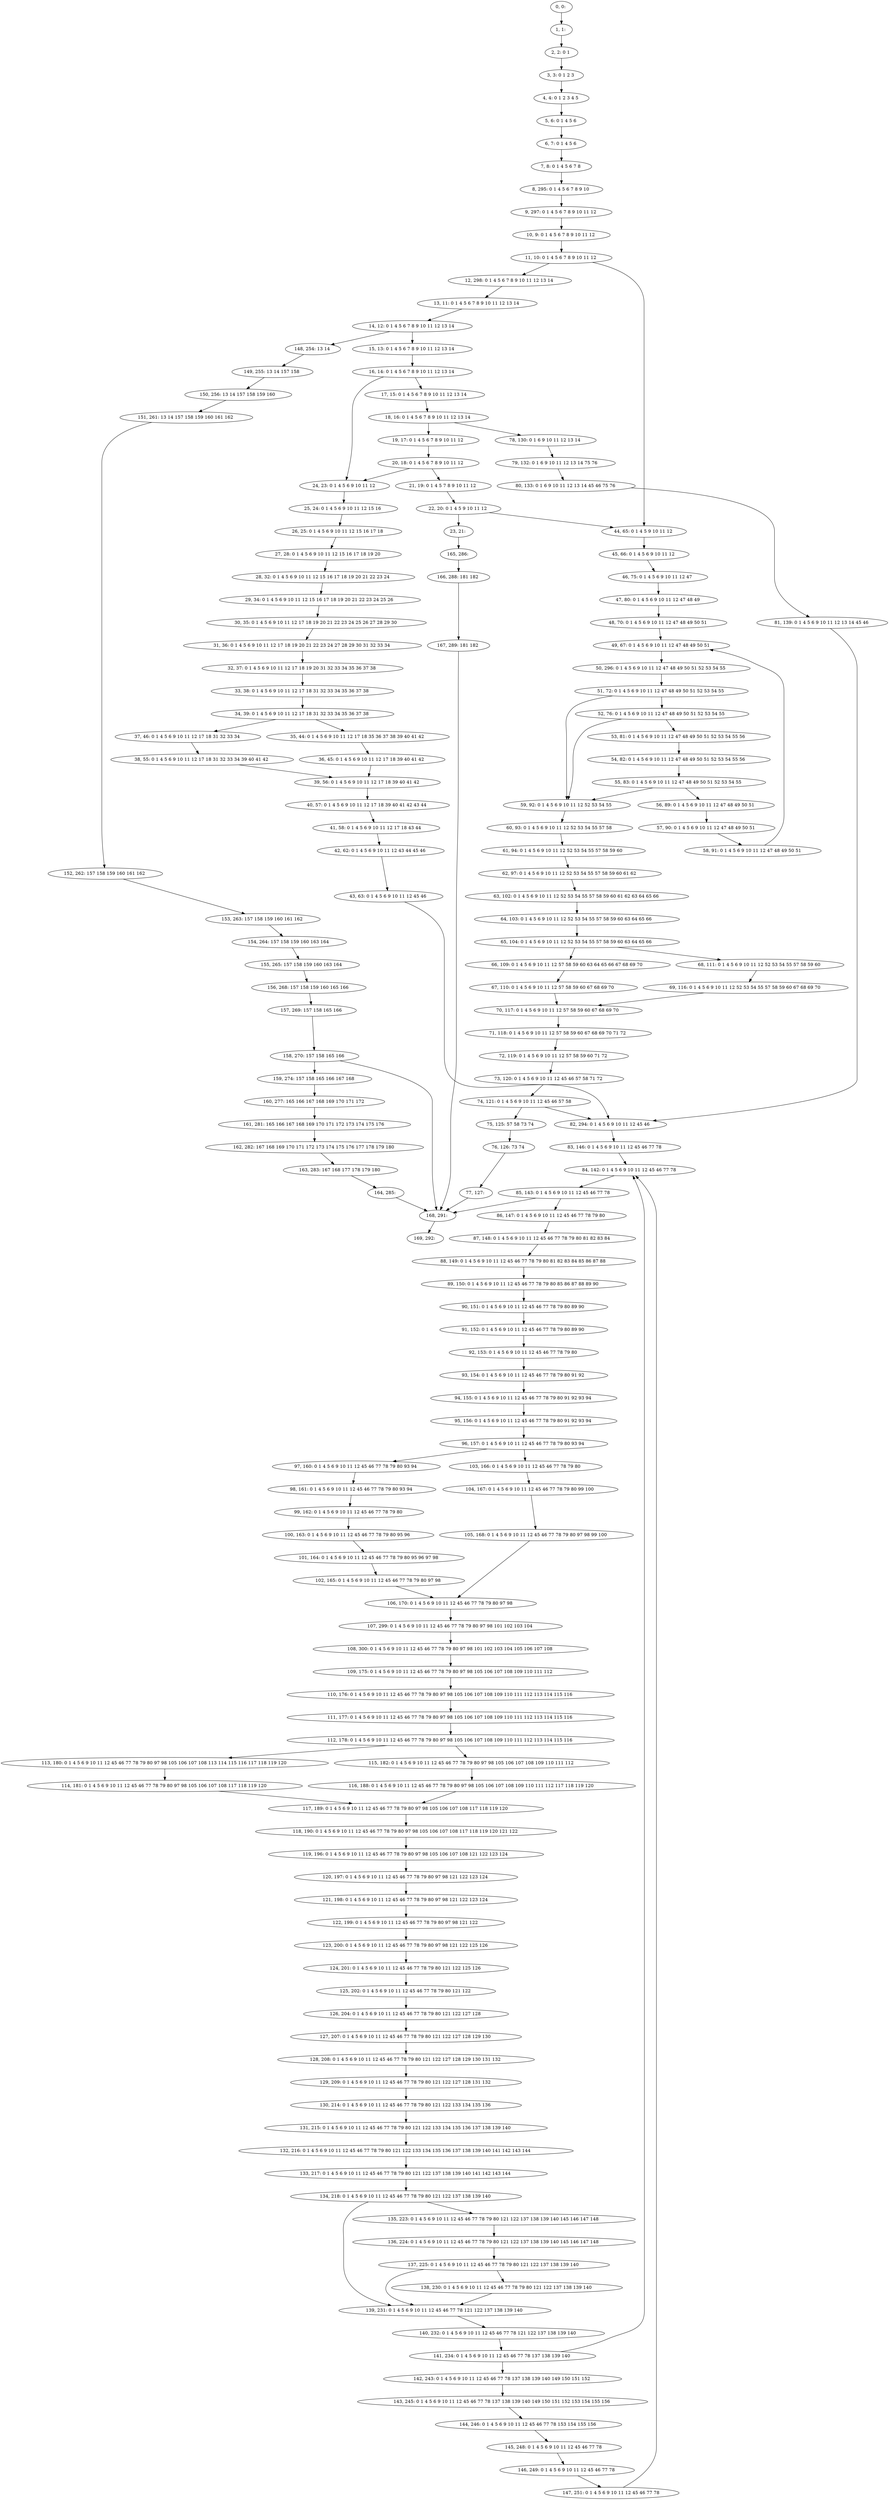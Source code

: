 digraph G {
0[label="0, 0: "];
1[label="1, 1: "];
2[label="2, 2: 0 1 "];
3[label="3, 3: 0 1 2 3 "];
4[label="4, 4: 0 1 2 3 4 5 "];
5[label="5, 6: 0 1 4 5 6 "];
6[label="6, 7: 0 1 4 5 6 "];
7[label="7, 8: 0 1 4 5 6 7 8 "];
8[label="8, 295: 0 1 4 5 6 7 8 9 10 "];
9[label="9, 297: 0 1 4 5 6 7 8 9 10 11 12 "];
10[label="10, 9: 0 1 4 5 6 7 8 9 10 11 12 "];
11[label="11, 10: 0 1 4 5 6 7 8 9 10 11 12 "];
12[label="12, 298: 0 1 4 5 6 7 8 9 10 11 12 13 14 "];
13[label="13, 11: 0 1 4 5 6 7 8 9 10 11 12 13 14 "];
14[label="14, 12: 0 1 4 5 6 7 8 9 10 11 12 13 14 "];
15[label="15, 13: 0 1 4 5 6 7 8 9 10 11 12 13 14 "];
16[label="16, 14: 0 1 4 5 6 7 8 9 10 11 12 13 14 "];
17[label="17, 15: 0 1 4 5 6 7 8 9 10 11 12 13 14 "];
18[label="18, 16: 0 1 4 5 6 7 8 9 10 11 12 13 14 "];
19[label="19, 17: 0 1 4 5 6 7 8 9 10 11 12 "];
20[label="20, 18: 0 1 4 5 6 7 8 9 10 11 12 "];
21[label="21, 19: 0 1 4 5 7 8 9 10 11 12 "];
22[label="22, 20: 0 1 4 5 9 10 11 12 "];
23[label="23, 21: "];
24[label="24, 23: 0 1 4 5 6 9 10 11 12 "];
25[label="25, 24: 0 1 4 5 6 9 10 11 12 15 16 "];
26[label="26, 25: 0 1 4 5 6 9 10 11 12 15 16 17 18 "];
27[label="27, 28: 0 1 4 5 6 9 10 11 12 15 16 17 18 19 20 "];
28[label="28, 32: 0 1 4 5 6 9 10 11 12 15 16 17 18 19 20 21 22 23 24 "];
29[label="29, 34: 0 1 4 5 6 9 10 11 12 15 16 17 18 19 20 21 22 23 24 25 26 "];
30[label="30, 35: 0 1 4 5 6 9 10 11 12 17 18 19 20 21 22 23 24 25 26 27 28 29 30 "];
31[label="31, 36: 0 1 4 5 6 9 10 11 12 17 18 19 20 21 22 23 24 27 28 29 30 31 32 33 34 "];
32[label="32, 37: 0 1 4 5 6 9 10 11 12 17 18 19 20 31 32 33 34 35 36 37 38 "];
33[label="33, 38: 0 1 4 5 6 9 10 11 12 17 18 31 32 33 34 35 36 37 38 "];
34[label="34, 39: 0 1 4 5 6 9 10 11 12 17 18 31 32 33 34 35 36 37 38 "];
35[label="35, 44: 0 1 4 5 6 9 10 11 12 17 18 35 36 37 38 39 40 41 42 "];
36[label="36, 45: 0 1 4 5 6 9 10 11 12 17 18 39 40 41 42 "];
37[label="37, 46: 0 1 4 5 6 9 10 11 12 17 18 31 32 33 34 "];
38[label="38, 55: 0 1 4 5 6 9 10 11 12 17 18 31 32 33 34 39 40 41 42 "];
39[label="39, 56: 0 1 4 5 6 9 10 11 12 17 18 39 40 41 42 "];
40[label="40, 57: 0 1 4 5 6 9 10 11 12 17 18 39 40 41 42 43 44 "];
41[label="41, 58: 0 1 4 5 6 9 10 11 12 17 18 43 44 "];
42[label="42, 62: 0 1 4 5 6 9 10 11 12 43 44 45 46 "];
43[label="43, 63: 0 1 4 5 6 9 10 11 12 45 46 "];
44[label="44, 65: 0 1 4 5 9 10 11 12 "];
45[label="45, 66: 0 1 4 5 6 9 10 11 12 "];
46[label="46, 75: 0 1 4 5 6 9 10 11 12 47 "];
47[label="47, 80: 0 1 4 5 6 9 10 11 12 47 48 49 "];
48[label="48, 70: 0 1 4 5 6 9 10 11 12 47 48 49 50 51 "];
49[label="49, 67: 0 1 4 5 6 9 10 11 12 47 48 49 50 51 "];
50[label="50, 296: 0 1 4 5 6 9 10 11 12 47 48 49 50 51 52 53 54 55 "];
51[label="51, 72: 0 1 4 5 6 9 10 11 12 47 48 49 50 51 52 53 54 55 "];
52[label="52, 76: 0 1 4 5 6 9 10 11 12 47 48 49 50 51 52 53 54 55 "];
53[label="53, 81: 0 1 4 5 6 9 10 11 12 47 48 49 50 51 52 53 54 55 56 "];
54[label="54, 82: 0 1 4 5 6 9 10 11 12 47 48 49 50 51 52 53 54 55 56 "];
55[label="55, 83: 0 1 4 5 6 9 10 11 12 47 48 49 50 51 52 53 54 55 "];
56[label="56, 89: 0 1 4 5 6 9 10 11 12 47 48 49 50 51 "];
57[label="57, 90: 0 1 4 5 6 9 10 11 12 47 48 49 50 51 "];
58[label="58, 91: 0 1 4 5 6 9 10 11 12 47 48 49 50 51 "];
59[label="59, 92: 0 1 4 5 6 9 10 11 12 52 53 54 55 "];
60[label="60, 93: 0 1 4 5 6 9 10 11 12 52 53 54 55 57 58 "];
61[label="61, 94: 0 1 4 5 6 9 10 11 12 52 53 54 55 57 58 59 60 "];
62[label="62, 97: 0 1 4 5 6 9 10 11 12 52 53 54 55 57 58 59 60 61 62 "];
63[label="63, 102: 0 1 4 5 6 9 10 11 12 52 53 54 55 57 58 59 60 61 62 63 64 65 66 "];
64[label="64, 103: 0 1 4 5 6 9 10 11 12 52 53 54 55 57 58 59 60 63 64 65 66 "];
65[label="65, 104: 0 1 4 5 6 9 10 11 12 52 53 54 55 57 58 59 60 63 64 65 66 "];
66[label="66, 109: 0 1 4 5 6 9 10 11 12 57 58 59 60 63 64 65 66 67 68 69 70 "];
67[label="67, 110: 0 1 4 5 6 9 10 11 12 57 58 59 60 67 68 69 70 "];
68[label="68, 111: 0 1 4 5 6 9 10 11 12 52 53 54 55 57 58 59 60 "];
69[label="69, 116: 0 1 4 5 6 9 10 11 12 52 53 54 55 57 58 59 60 67 68 69 70 "];
70[label="70, 117: 0 1 4 5 6 9 10 11 12 57 58 59 60 67 68 69 70 "];
71[label="71, 118: 0 1 4 5 6 9 10 11 12 57 58 59 60 67 68 69 70 71 72 "];
72[label="72, 119: 0 1 4 5 6 9 10 11 12 57 58 59 60 71 72 "];
73[label="73, 120: 0 1 4 5 6 9 10 11 12 45 46 57 58 71 72 "];
74[label="74, 121: 0 1 4 5 6 9 10 11 12 45 46 57 58 "];
75[label="75, 125: 57 58 73 74 "];
76[label="76, 126: 73 74 "];
77[label="77, 127: "];
78[label="78, 130: 0 1 6 9 10 11 12 13 14 "];
79[label="79, 132: 0 1 6 9 10 11 12 13 14 75 76 "];
80[label="80, 133: 0 1 6 9 10 11 12 13 14 45 46 75 76 "];
81[label="81, 139: 0 1 4 5 6 9 10 11 12 13 14 45 46 "];
82[label="82, 294: 0 1 4 5 6 9 10 11 12 45 46 "];
83[label="83, 146: 0 1 4 5 6 9 10 11 12 45 46 77 78 "];
84[label="84, 142: 0 1 4 5 6 9 10 11 12 45 46 77 78 "];
85[label="85, 143: 0 1 4 5 6 9 10 11 12 45 46 77 78 "];
86[label="86, 147: 0 1 4 5 6 9 10 11 12 45 46 77 78 79 80 "];
87[label="87, 148: 0 1 4 5 6 9 10 11 12 45 46 77 78 79 80 81 82 83 84 "];
88[label="88, 149: 0 1 4 5 6 9 10 11 12 45 46 77 78 79 80 81 82 83 84 85 86 87 88 "];
89[label="89, 150: 0 1 4 5 6 9 10 11 12 45 46 77 78 79 80 85 86 87 88 89 90 "];
90[label="90, 151: 0 1 4 5 6 9 10 11 12 45 46 77 78 79 80 89 90 "];
91[label="91, 152: 0 1 4 5 6 9 10 11 12 45 46 77 78 79 80 89 90 "];
92[label="92, 153: 0 1 4 5 6 9 10 11 12 45 46 77 78 79 80 "];
93[label="93, 154: 0 1 4 5 6 9 10 11 12 45 46 77 78 79 80 91 92 "];
94[label="94, 155: 0 1 4 5 6 9 10 11 12 45 46 77 78 79 80 91 92 93 94 "];
95[label="95, 156: 0 1 4 5 6 9 10 11 12 45 46 77 78 79 80 91 92 93 94 "];
96[label="96, 157: 0 1 4 5 6 9 10 11 12 45 46 77 78 79 80 93 94 "];
97[label="97, 160: 0 1 4 5 6 9 10 11 12 45 46 77 78 79 80 93 94 "];
98[label="98, 161: 0 1 4 5 6 9 10 11 12 45 46 77 78 79 80 93 94 "];
99[label="99, 162: 0 1 4 5 6 9 10 11 12 45 46 77 78 79 80 "];
100[label="100, 163: 0 1 4 5 6 9 10 11 12 45 46 77 78 79 80 95 96 "];
101[label="101, 164: 0 1 4 5 6 9 10 11 12 45 46 77 78 79 80 95 96 97 98 "];
102[label="102, 165: 0 1 4 5 6 9 10 11 12 45 46 77 78 79 80 97 98 "];
103[label="103, 166: 0 1 4 5 6 9 10 11 12 45 46 77 78 79 80 "];
104[label="104, 167: 0 1 4 5 6 9 10 11 12 45 46 77 78 79 80 99 100 "];
105[label="105, 168: 0 1 4 5 6 9 10 11 12 45 46 77 78 79 80 97 98 99 100 "];
106[label="106, 170: 0 1 4 5 6 9 10 11 12 45 46 77 78 79 80 97 98 "];
107[label="107, 299: 0 1 4 5 6 9 10 11 12 45 46 77 78 79 80 97 98 101 102 103 104 "];
108[label="108, 300: 0 1 4 5 6 9 10 11 12 45 46 77 78 79 80 97 98 101 102 103 104 105 106 107 108 "];
109[label="109, 175: 0 1 4 5 6 9 10 11 12 45 46 77 78 79 80 97 98 105 106 107 108 109 110 111 112 "];
110[label="110, 176: 0 1 4 5 6 9 10 11 12 45 46 77 78 79 80 97 98 105 106 107 108 109 110 111 112 113 114 115 116 "];
111[label="111, 177: 0 1 4 5 6 9 10 11 12 45 46 77 78 79 80 97 98 105 106 107 108 109 110 111 112 113 114 115 116 "];
112[label="112, 178: 0 1 4 5 6 9 10 11 12 45 46 77 78 79 80 97 98 105 106 107 108 109 110 111 112 113 114 115 116 "];
113[label="113, 180: 0 1 4 5 6 9 10 11 12 45 46 77 78 79 80 97 98 105 106 107 108 113 114 115 116 117 118 119 120 "];
114[label="114, 181: 0 1 4 5 6 9 10 11 12 45 46 77 78 79 80 97 98 105 106 107 108 117 118 119 120 "];
115[label="115, 182: 0 1 4 5 6 9 10 11 12 45 46 77 78 79 80 97 98 105 106 107 108 109 110 111 112 "];
116[label="116, 188: 0 1 4 5 6 9 10 11 12 45 46 77 78 79 80 97 98 105 106 107 108 109 110 111 112 117 118 119 120 "];
117[label="117, 189: 0 1 4 5 6 9 10 11 12 45 46 77 78 79 80 97 98 105 106 107 108 117 118 119 120 "];
118[label="118, 190: 0 1 4 5 6 9 10 11 12 45 46 77 78 79 80 97 98 105 106 107 108 117 118 119 120 121 122 "];
119[label="119, 196: 0 1 4 5 6 9 10 11 12 45 46 77 78 79 80 97 98 105 106 107 108 121 122 123 124 "];
120[label="120, 197: 0 1 4 5 6 9 10 11 12 45 46 77 78 79 80 97 98 121 122 123 124 "];
121[label="121, 198: 0 1 4 5 6 9 10 11 12 45 46 77 78 79 80 97 98 121 122 123 124 "];
122[label="122, 199: 0 1 4 5 6 9 10 11 12 45 46 77 78 79 80 97 98 121 122 "];
123[label="123, 200: 0 1 4 5 6 9 10 11 12 45 46 77 78 79 80 97 98 121 122 125 126 "];
124[label="124, 201: 0 1 4 5 6 9 10 11 12 45 46 77 78 79 80 121 122 125 126 "];
125[label="125, 202: 0 1 4 5 6 9 10 11 12 45 46 77 78 79 80 121 122 "];
126[label="126, 204: 0 1 4 5 6 9 10 11 12 45 46 77 78 79 80 121 122 127 128 "];
127[label="127, 207: 0 1 4 5 6 9 10 11 12 45 46 77 78 79 80 121 122 127 128 129 130 "];
128[label="128, 208: 0 1 4 5 6 9 10 11 12 45 46 77 78 79 80 121 122 127 128 129 130 131 132 "];
129[label="129, 209: 0 1 4 5 6 9 10 11 12 45 46 77 78 79 80 121 122 127 128 131 132 "];
130[label="130, 214: 0 1 4 5 6 9 10 11 12 45 46 77 78 79 80 121 122 133 134 135 136 "];
131[label="131, 215: 0 1 4 5 6 9 10 11 12 45 46 77 78 79 80 121 122 133 134 135 136 137 138 139 140 "];
132[label="132, 216: 0 1 4 5 6 9 10 11 12 45 46 77 78 79 80 121 122 133 134 135 136 137 138 139 140 141 142 143 144 "];
133[label="133, 217: 0 1 4 5 6 9 10 11 12 45 46 77 78 79 80 121 122 137 138 139 140 141 142 143 144 "];
134[label="134, 218: 0 1 4 5 6 9 10 11 12 45 46 77 78 79 80 121 122 137 138 139 140 "];
135[label="135, 223: 0 1 4 5 6 9 10 11 12 45 46 77 78 79 80 121 122 137 138 139 140 145 146 147 148 "];
136[label="136, 224: 0 1 4 5 6 9 10 11 12 45 46 77 78 79 80 121 122 137 138 139 140 145 146 147 148 "];
137[label="137, 225: 0 1 4 5 6 9 10 11 12 45 46 77 78 79 80 121 122 137 138 139 140 "];
138[label="138, 230: 0 1 4 5 6 9 10 11 12 45 46 77 78 79 80 121 122 137 138 139 140 "];
139[label="139, 231: 0 1 4 5 6 9 10 11 12 45 46 77 78 121 122 137 138 139 140 "];
140[label="140, 232: 0 1 4 5 6 9 10 11 12 45 46 77 78 121 122 137 138 139 140 "];
141[label="141, 234: 0 1 4 5 6 9 10 11 12 45 46 77 78 137 138 139 140 "];
142[label="142, 243: 0 1 4 5 6 9 10 11 12 45 46 77 78 137 138 139 140 149 150 151 152 "];
143[label="143, 245: 0 1 4 5 6 9 10 11 12 45 46 77 78 137 138 139 140 149 150 151 152 153 154 155 156 "];
144[label="144, 246: 0 1 4 5 6 9 10 11 12 45 46 77 78 153 154 155 156 "];
145[label="145, 248: 0 1 4 5 6 9 10 11 12 45 46 77 78 "];
146[label="146, 249: 0 1 4 5 6 9 10 11 12 45 46 77 78 "];
147[label="147, 251: 0 1 4 5 6 9 10 11 12 45 46 77 78 "];
148[label="148, 254: 13 14 "];
149[label="149, 255: 13 14 157 158 "];
150[label="150, 256: 13 14 157 158 159 160 "];
151[label="151, 261: 13 14 157 158 159 160 161 162 "];
152[label="152, 262: 157 158 159 160 161 162 "];
153[label="153, 263: 157 158 159 160 161 162 "];
154[label="154, 264: 157 158 159 160 163 164 "];
155[label="155, 265: 157 158 159 160 163 164 "];
156[label="156, 268: 157 158 159 160 165 166 "];
157[label="157, 269: 157 158 165 166 "];
158[label="158, 270: 157 158 165 166 "];
159[label="159, 274: 157 158 165 166 167 168 "];
160[label="160, 277: 165 166 167 168 169 170 171 172 "];
161[label="161, 281: 165 166 167 168 169 170 171 172 173 174 175 176 "];
162[label="162, 282: 167 168 169 170 171 172 173 174 175 176 177 178 179 180 "];
163[label="163, 283: 167 168 177 178 179 180 "];
164[label="164, 285: "];
165[label="165, 286: "];
166[label="166, 288: 181 182 "];
167[label="167, 289: 181 182 "];
168[label="168, 291: "];
169[label="169, 292: "];
0->1 ;
1->2 ;
2->3 ;
3->4 ;
4->5 ;
5->6 ;
6->7 ;
7->8 ;
8->9 ;
9->10 ;
10->11 ;
11->12 ;
11->44 ;
12->13 ;
13->14 ;
14->15 ;
14->148 ;
15->16 ;
16->17 ;
16->24 ;
17->18 ;
18->19 ;
18->78 ;
19->20 ;
20->21 ;
20->24 ;
21->22 ;
22->23 ;
22->44 ;
23->165 ;
24->25 ;
25->26 ;
26->27 ;
27->28 ;
28->29 ;
29->30 ;
30->31 ;
31->32 ;
32->33 ;
33->34 ;
34->35 ;
34->37 ;
35->36 ;
36->39 ;
37->38 ;
38->39 ;
39->40 ;
40->41 ;
41->42 ;
42->43 ;
43->82 ;
44->45 ;
45->46 ;
46->47 ;
47->48 ;
48->49 ;
49->50 ;
50->51 ;
51->52 ;
51->59 ;
52->53 ;
52->59 ;
53->54 ;
54->55 ;
55->56 ;
55->59 ;
56->57 ;
57->58 ;
58->49 ;
59->60 ;
60->61 ;
61->62 ;
62->63 ;
63->64 ;
64->65 ;
65->66 ;
65->68 ;
66->67 ;
67->70 ;
68->69 ;
69->70 ;
70->71 ;
71->72 ;
72->73 ;
73->74 ;
74->75 ;
74->82 ;
75->76 ;
76->77 ;
77->168 ;
78->79 ;
79->80 ;
80->81 ;
81->82 ;
82->83 ;
83->84 ;
84->85 ;
85->86 ;
85->168 ;
86->87 ;
87->88 ;
88->89 ;
89->90 ;
90->91 ;
91->92 ;
92->93 ;
93->94 ;
94->95 ;
95->96 ;
96->97 ;
96->103 ;
97->98 ;
98->99 ;
99->100 ;
100->101 ;
101->102 ;
102->106 ;
103->104 ;
104->105 ;
105->106 ;
106->107 ;
107->108 ;
108->109 ;
109->110 ;
110->111 ;
111->112 ;
112->113 ;
112->115 ;
113->114 ;
114->117 ;
115->116 ;
116->117 ;
117->118 ;
118->119 ;
119->120 ;
120->121 ;
121->122 ;
122->123 ;
123->124 ;
124->125 ;
125->126 ;
126->127 ;
127->128 ;
128->129 ;
129->130 ;
130->131 ;
131->132 ;
132->133 ;
133->134 ;
134->135 ;
134->139 ;
135->136 ;
136->137 ;
137->138 ;
137->139 ;
138->139 ;
139->140 ;
140->141 ;
141->142 ;
141->84 ;
142->143 ;
143->144 ;
144->145 ;
145->146 ;
146->147 ;
147->84 ;
148->149 ;
149->150 ;
150->151 ;
151->152 ;
152->153 ;
153->154 ;
154->155 ;
155->156 ;
156->157 ;
157->158 ;
158->159 ;
158->168 ;
159->160 ;
160->161 ;
161->162 ;
162->163 ;
163->164 ;
164->168 ;
165->166 ;
166->167 ;
167->168 ;
168->169 ;
}
